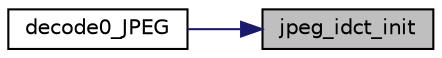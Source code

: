 digraph "jpeg_idct_init"
{
 // LATEX_PDF_SIZE
  edge [fontname="Helvetica",fontsize="10",labelfontname="Helvetica",labelfontsize="10"];
  node [fontname="Helvetica",fontsize="10",shape=record];
  rankdir="RL";
  Node1 [label="jpeg_idct_init",height=0.2,width=0.4,color="black", fillcolor="grey75", style="filled", fontcolor="black",tooltip=" "];
  Node1 -> Node2 [dir="back",color="midnightblue",fontsize="10",style="solid"];
  Node2 [label="decode0_JPEG",height=0.2,width=0.4,color="black", fillcolor="white", style="filled",URL="$jpeg_8c.html#a32ac7167599fca6c65d46e1ffe1d6dfa",tooltip=" "];
}
